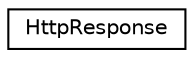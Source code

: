digraph "Graphical Class Hierarchy"
{
  edge [fontname="Helvetica",fontsize="10",labelfontname="Helvetica",labelfontsize="10"];
  node [fontname="Helvetica",fontsize="10",shape=record];
  rankdir="LR";
  Node1 [label="HttpResponse",height=0.2,width=0.4,color="black", fillcolor="white", style="filled",URL="$class_http_response.html"];
}
